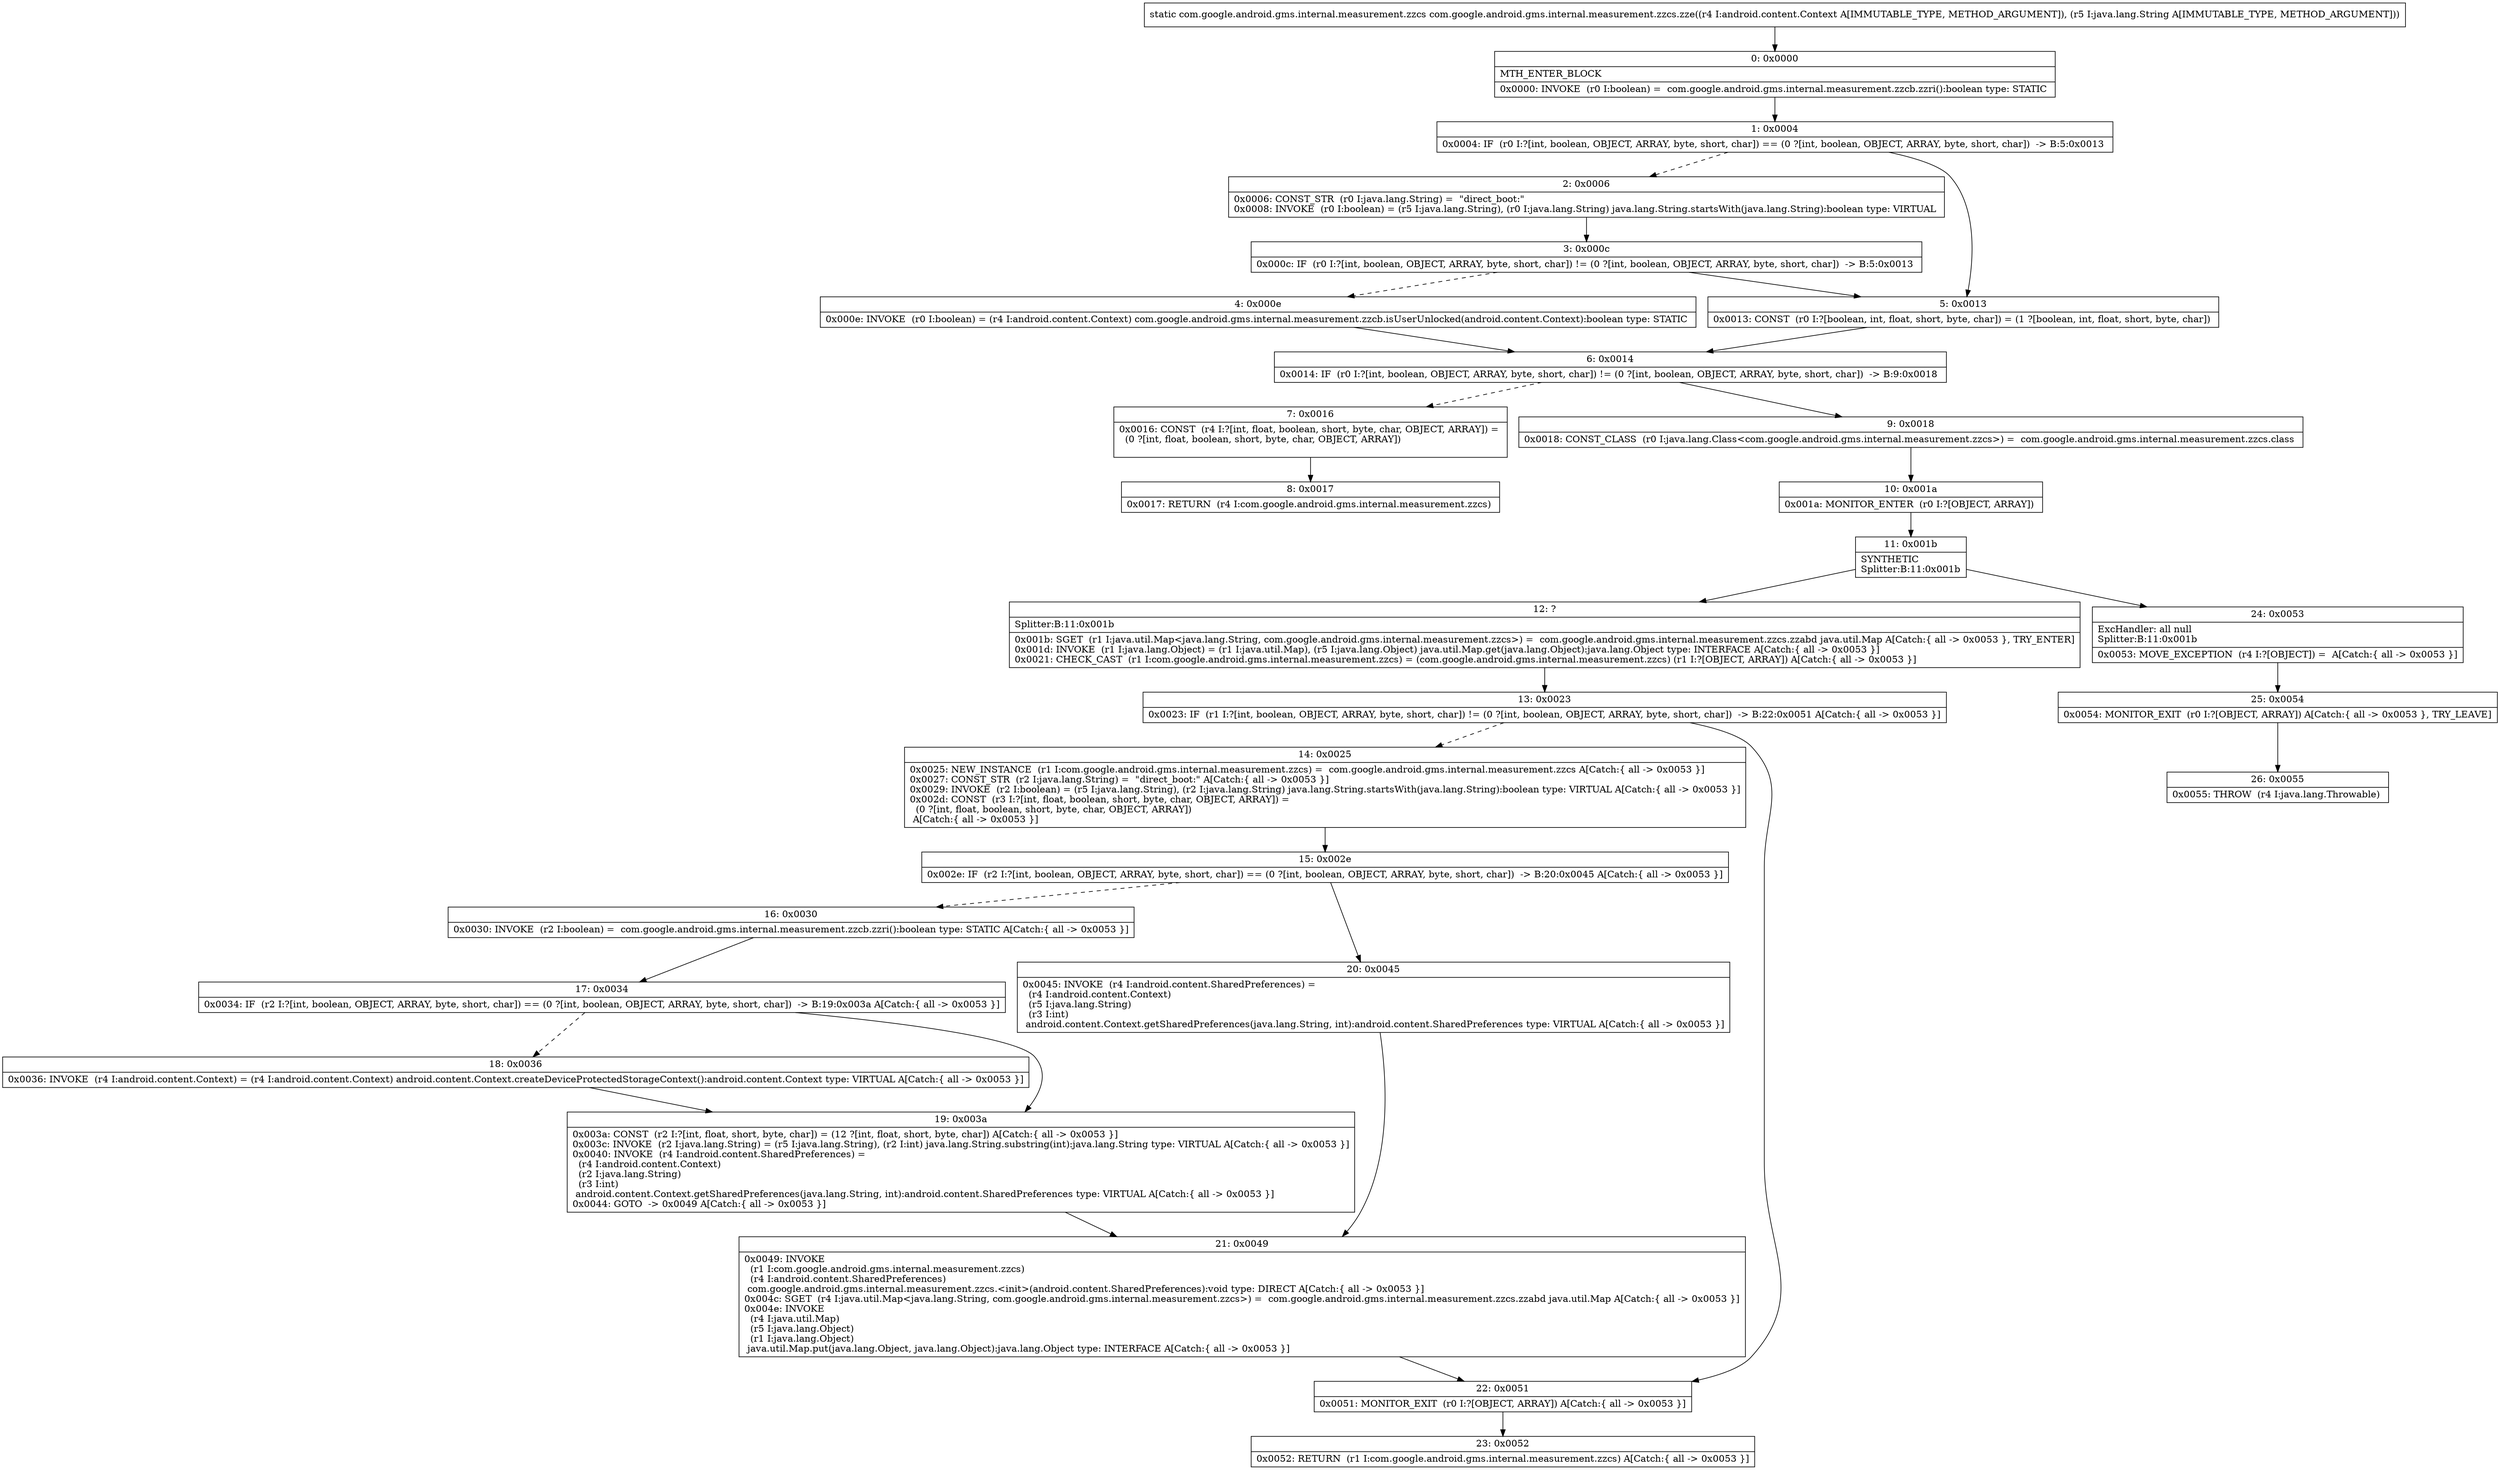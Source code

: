 digraph "CFG forcom.google.android.gms.internal.measurement.zzcs.zze(Landroid\/content\/Context;Ljava\/lang\/String;)Lcom\/google\/android\/gms\/internal\/measurement\/zzcs;" {
Node_0 [shape=record,label="{0\:\ 0x0000|MTH_ENTER_BLOCK\l|0x0000: INVOKE  (r0 I:boolean) =  com.google.android.gms.internal.measurement.zzcb.zzri():boolean type: STATIC \l}"];
Node_1 [shape=record,label="{1\:\ 0x0004|0x0004: IF  (r0 I:?[int, boolean, OBJECT, ARRAY, byte, short, char]) == (0 ?[int, boolean, OBJECT, ARRAY, byte, short, char])  \-\> B:5:0x0013 \l}"];
Node_2 [shape=record,label="{2\:\ 0x0006|0x0006: CONST_STR  (r0 I:java.lang.String) =  \"direct_boot:\" \l0x0008: INVOKE  (r0 I:boolean) = (r5 I:java.lang.String), (r0 I:java.lang.String) java.lang.String.startsWith(java.lang.String):boolean type: VIRTUAL \l}"];
Node_3 [shape=record,label="{3\:\ 0x000c|0x000c: IF  (r0 I:?[int, boolean, OBJECT, ARRAY, byte, short, char]) != (0 ?[int, boolean, OBJECT, ARRAY, byte, short, char])  \-\> B:5:0x0013 \l}"];
Node_4 [shape=record,label="{4\:\ 0x000e|0x000e: INVOKE  (r0 I:boolean) = (r4 I:android.content.Context) com.google.android.gms.internal.measurement.zzcb.isUserUnlocked(android.content.Context):boolean type: STATIC \l}"];
Node_5 [shape=record,label="{5\:\ 0x0013|0x0013: CONST  (r0 I:?[boolean, int, float, short, byte, char]) = (1 ?[boolean, int, float, short, byte, char]) \l}"];
Node_6 [shape=record,label="{6\:\ 0x0014|0x0014: IF  (r0 I:?[int, boolean, OBJECT, ARRAY, byte, short, char]) != (0 ?[int, boolean, OBJECT, ARRAY, byte, short, char])  \-\> B:9:0x0018 \l}"];
Node_7 [shape=record,label="{7\:\ 0x0016|0x0016: CONST  (r4 I:?[int, float, boolean, short, byte, char, OBJECT, ARRAY]) = \l  (0 ?[int, float, boolean, short, byte, char, OBJECT, ARRAY])\l \l}"];
Node_8 [shape=record,label="{8\:\ 0x0017|0x0017: RETURN  (r4 I:com.google.android.gms.internal.measurement.zzcs) \l}"];
Node_9 [shape=record,label="{9\:\ 0x0018|0x0018: CONST_CLASS  (r0 I:java.lang.Class\<com.google.android.gms.internal.measurement.zzcs\>) =  com.google.android.gms.internal.measurement.zzcs.class \l}"];
Node_10 [shape=record,label="{10\:\ 0x001a|0x001a: MONITOR_ENTER  (r0 I:?[OBJECT, ARRAY]) \l}"];
Node_11 [shape=record,label="{11\:\ 0x001b|SYNTHETIC\lSplitter:B:11:0x001b\l}"];
Node_12 [shape=record,label="{12\:\ ?|Splitter:B:11:0x001b\l|0x001b: SGET  (r1 I:java.util.Map\<java.lang.String, com.google.android.gms.internal.measurement.zzcs\>) =  com.google.android.gms.internal.measurement.zzcs.zzabd java.util.Map A[Catch:\{ all \-\> 0x0053 \}, TRY_ENTER]\l0x001d: INVOKE  (r1 I:java.lang.Object) = (r1 I:java.util.Map), (r5 I:java.lang.Object) java.util.Map.get(java.lang.Object):java.lang.Object type: INTERFACE A[Catch:\{ all \-\> 0x0053 \}]\l0x0021: CHECK_CAST  (r1 I:com.google.android.gms.internal.measurement.zzcs) = (com.google.android.gms.internal.measurement.zzcs) (r1 I:?[OBJECT, ARRAY]) A[Catch:\{ all \-\> 0x0053 \}]\l}"];
Node_13 [shape=record,label="{13\:\ 0x0023|0x0023: IF  (r1 I:?[int, boolean, OBJECT, ARRAY, byte, short, char]) != (0 ?[int, boolean, OBJECT, ARRAY, byte, short, char])  \-\> B:22:0x0051 A[Catch:\{ all \-\> 0x0053 \}]\l}"];
Node_14 [shape=record,label="{14\:\ 0x0025|0x0025: NEW_INSTANCE  (r1 I:com.google.android.gms.internal.measurement.zzcs) =  com.google.android.gms.internal.measurement.zzcs A[Catch:\{ all \-\> 0x0053 \}]\l0x0027: CONST_STR  (r2 I:java.lang.String) =  \"direct_boot:\" A[Catch:\{ all \-\> 0x0053 \}]\l0x0029: INVOKE  (r2 I:boolean) = (r5 I:java.lang.String), (r2 I:java.lang.String) java.lang.String.startsWith(java.lang.String):boolean type: VIRTUAL A[Catch:\{ all \-\> 0x0053 \}]\l0x002d: CONST  (r3 I:?[int, float, boolean, short, byte, char, OBJECT, ARRAY]) = \l  (0 ?[int, float, boolean, short, byte, char, OBJECT, ARRAY])\l A[Catch:\{ all \-\> 0x0053 \}]\l}"];
Node_15 [shape=record,label="{15\:\ 0x002e|0x002e: IF  (r2 I:?[int, boolean, OBJECT, ARRAY, byte, short, char]) == (0 ?[int, boolean, OBJECT, ARRAY, byte, short, char])  \-\> B:20:0x0045 A[Catch:\{ all \-\> 0x0053 \}]\l}"];
Node_16 [shape=record,label="{16\:\ 0x0030|0x0030: INVOKE  (r2 I:boolean) =  com.google.android.gms.internal.measurement.zzcb.zzri():boolean type: STATIC A[Catch:\{ all \-\> 0x0053 \}]\l}"];
Node_17 [shape=record,label="{17\:\ 0x0034|0x0034: IF  (r2 I:?[int, boolean, OBJECT, ARRAY, byte, short, char]) == (0 ?[int, boolean, OBJECT, ARRAY, byte, short, char])  \-\> B:19:0x003a A[Catch:\{ all \-\> 0x0053 \}]\l}"];
Node_18 [shape=record,label="{18\:\ 0x0036|0x0036: INVOKE  (r4 I:android.content.Context) = (r4 I:android.content.Context) android.content.Context.createDeviceProtectedStorageContext():android.content.Context type: VIRTUAL A[Catch:\{ all \-\> 0x0053 \}]\l}"];
Node_19 [shape=record,label="{19\:\ 0x003a|0x003a: CONST  (r2 I:?[int, float, short, byte, char]) = (12 ?[int, float, short, byte, char]) A[Catch:\{ all \-\> 0x0053 \}]\l0x003c: INVOKE  (r2 I:java.lang.String) = (r5 I:java.lang.String), (r2 I:int) java.lang.String.substring(int):java.lang.String type: VIRTUAL A[Catch:\{ all \-\> 0x0053 \}]\l0x0040: INVOKE  (r4 I:android.content.SharedPreferences) = \l  (r4 I:android.content.Context)\l  (r2 I:java.lang.String)\l  (r3 I:int)\l android.content.Context.getSharedPreferences(java.lang.String, int):android.content.SharedPreferences type: VIRTUAL A[Catch:\{ all \-\> 0x0053 \}]\l0x0044: GOTO  \-\> 0x0049 A[Catch:\{ all \-\> 0x0053 \}]\l}"];
Node_20 [shape=record,label="{20\:\ 0x0045|0x0045: INVOKE  (r4 I:android.content.SharedPreferences) = \l  (r4 I:android.content.Context)\l  (r5 I:java.lang.String)\l  (r3 I:int)\l android.content.Context.getSharedPreferences(java.lang.String, int):android.content.SharedPreferences type: VIRTUAL A[Catch:\{ all \-\> 0x0053 \}]\l}"];
Node_21 [shape=record,label="{21\:\ 0x0049|0x0049: INVOKE  \l  (r1 I:com.google.android.gms.internal.measurement.zzcs)\l  (r4 I:android.content.SharedPreferences)\l com.google.android.gms.internal.measurement.zzcs.\<init\>(android.content.SharedPreferences):void type: DIRECT A[Catch:\{ all \-\> 0x0053 \}]\l0x004c: SGET  (r4 I:java.util.Map\<java.lang.String, com.google.android.gms.internal.measurement.zzcs\>) =  com.google.android.gms.internal.measurement.zzcs.zzabd java.util.Map A[Catch:\{ all \-\> 0x0053 \}]\l0x004e: INVOKE  \l  (r4 I:java.util.Map)\l  (r5 I:java.lang.Object)\l  (r1 I:java.lang.Object)\l java.util.Map.put(java.lang.Object, java.lang.Object):java.lang.Object type: INTERFACE A[Catch:\{ all \-\> 0x0053 \}]\l}"];
Node_22 [shape=record,label="{22\:\ 0x0051|0x0051: MONITOR_EXIT  (r0 I:?[OBJECT, ARRAY]) A[Catch:\{ all \-\> 0x0053 \}]\l}"];
Node_23 [shape=record,label="{23\:\ 0x0052|0x0052: RETURN  (r1 I:com.google.android.gms.internal.measurement.zzcs) A[Catch:\{ all \-\> 0x0053 \}]\l}"];
Node_24 [shape=record,label="{24\:\ 0x0053|ExcHandler: all null\lSplitter:B:11:0x001b\l|0x0053: MOVE_EXCEPTION  (r4 I:?[OBJECT]) =  A[Catch:\{ all \-\> 0x0053 \}]\l}"];
Node_25 [shape=record,label="{25\:\ 0x0054|0x0054: MONITOR_EXIT  (r0 I:?[OBJECT, ARRAY]) A[Catch:\{ all \-\> 0x0053 \}, TRY_LEAVE]\l}"];
Node_26 [shape=record,label="{26\:\ 0x0055|0x0055: THROW  (r4 I:java.lang.Throwable) \l}"];
MethodNode[shape=record,label="{static com.google.android.gms.internal.measurement.zzcs com.google.android.gms.internal.measurement.zzcs.zze((r4 I:android.content.Context A[IMMUTABLE_TYPE, METHOD_ARGUMENT]), (r5 I:java.lang.String A[IMMUTABLE_TYPE, METHOD_ARGUMENT])) }"];
MethodNode -> Node_0;
Node_0 -> Node_1;
Node_1 -> Node_2[style=dashed];
Node_1 -> Node_5;
Node_2 -> Node_3;
Node_3 -> Node_4[style=dashed];
Node_3 -> Node_5;
Node_4 -> Node_6;
Node_5 -> Node_6;
Node_6 -> Node_7[style=dashed];
Node_6 -> Node_9;
Node_7 -> Node_8;
Node_9 -> Node_10;
Node_10 -> Node_11;
Node_11 -> Node_12;
Node_11 -> Node_24;
Node_12 -> Node_13;
Node_13 -> Node_14[style=dashed];
Node_13 -> Node_22;
Node_14 -> Node_15;
Node_15 -> Node_16[style=dashed];
Node_15 -> Node_20;
Node_16 -> Node_17;
Node_17 -> Node_18[style=dashed];
Node_17 -> Node_19;
Node_18 -> Node_19;
Node_19 -> Node_21;
Node_20 -> Node_21;
Node_21 -> Node_22;
Node_22 -> Node_23;
Node_24 -> Node_25;
Node_25 -> Node_26;
}

